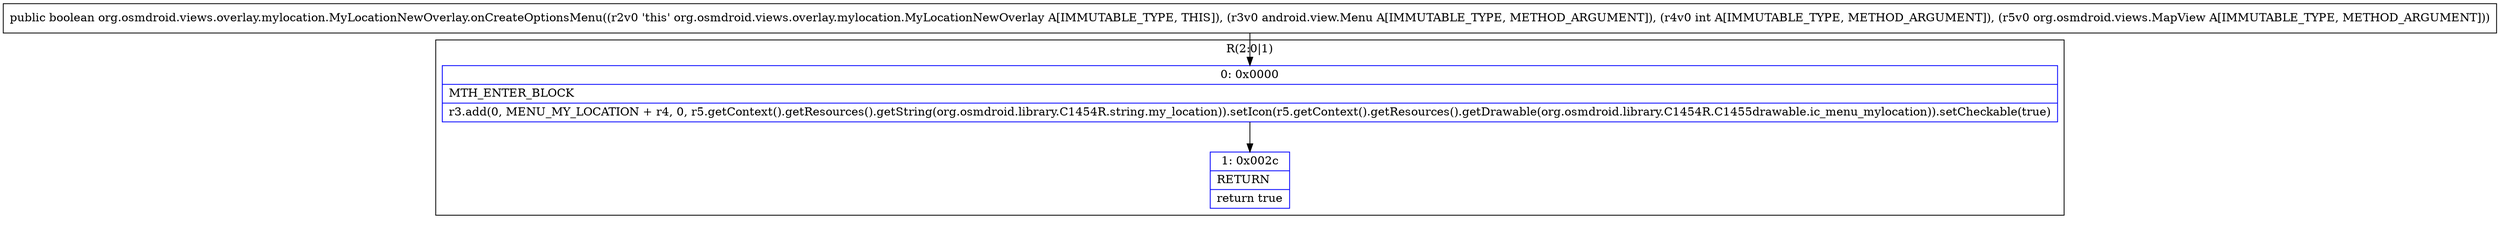digraph "CFG fororg.osmdroid.views.overlay.mylocation.MyLocationNewOverlay.onCreateOptionsMenu(Landroid\/view\/Menu;ILorg\/osmdroid\/views\/MapView;)Z" {
subgraph cluster_Region_1565485932 {
label = "R(2:0|1)";
node [shape=record,color=blue];
Node_0 [shape=record,label="{0\:\ 0x0000|MTH_ENTER_BLOCK\l|r3.add(0, MENU_MY_LOCATION + r4, 0, r5.getContext().getResources().getString(org.osmdroid.library.C1454R.string.my_location)).setIcon(r5.getContext().getResources().getDrawable(org.osmdroid.library.C1454R.C1455drawable.ic_menu_mylocation)).setCheckable(true)\l}"];
Node_1 [shape=record,label="{1\:\ 0x002c|RETURN\l|return true\l}"];
}
MethodNode[shape=record,label="{public boolean org.osmdroid.views.overlay.mylocation.MyLocationNewOverlay.onCreateOptionsMenu((r2v0 'this' org.osmdroid.views.overlay.mylocation.MyLocationNewOverlay A[IMMUTABLE_TYPE, THIS]), (r3v0 android.view.Menu A[IMMUTABLE_TYPE, METHOD_ARGUMENT]), (r4v0 int A[IMMUTABLE_TYPE, METHOD_ARGUMENT]), (r5v0 org.osmdroid.views.MapView A[IMMUTABLE_TYPE, METHOD_ARGUMENT])) }"];
MethodNode -> Node_0;
Node_0 -> Node_1;
}

